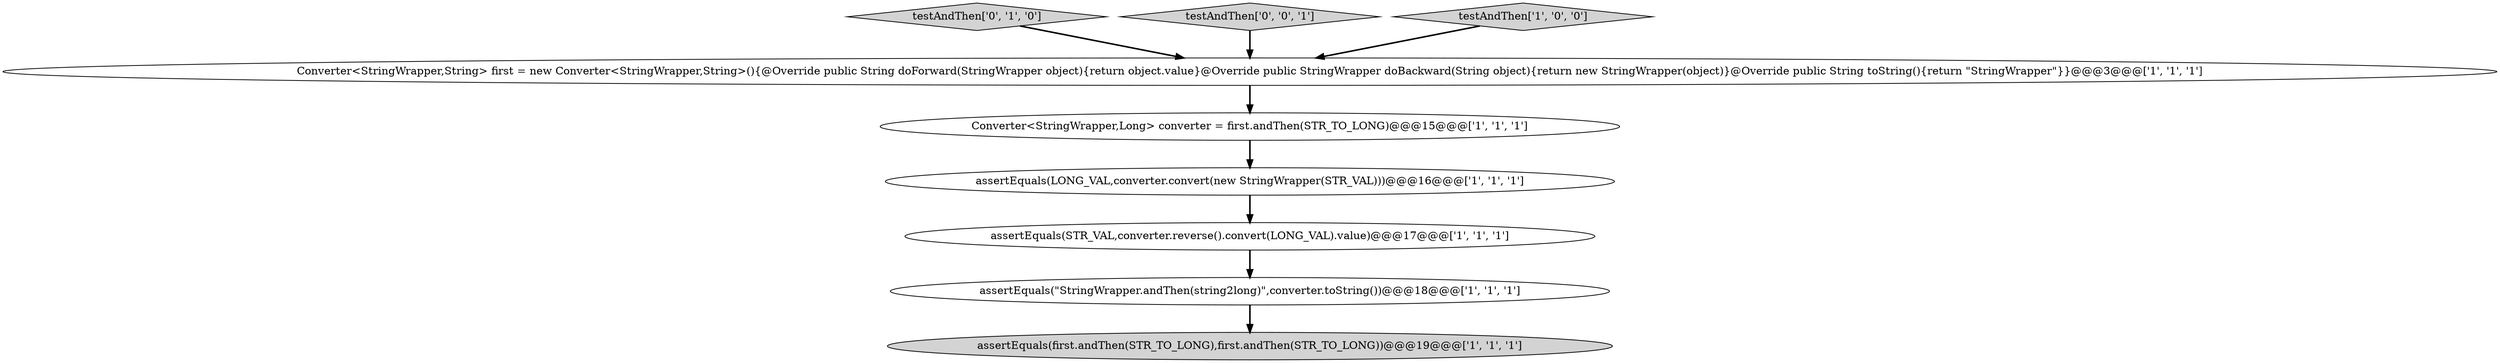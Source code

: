 digraph {
4 [style = filled, label = "assertEquals(LONG_VAL,converter.convert(new StringWrapper(STR_VAL)))@@@16@@@['1', '1', '1']", fillcolor = white, shape = ellipse image = "AAA0AAABBB1BBB"];
7 [style = filled, label = "testAndThen['0', '1', '0']", fillcolor = lightgray, shape = diamond image = "AAA0AAABBB2BBB"];
8 [style = filled, label = "testAndThen['0', '0', '1']", fillcolor = lightgray, shape = diamond image = "AAA0AAABBB3BBB"];
2 [style = filled, label = "Converter<StringWrapper,Long> converter = first.andThen(STR_TO_LONG)@@@15@@@['1', '1', '1']", fillcolor = white, shape = ellipse image = "AAA0AAABBB1BBB"];
6 [style = filled, label = "testAndThen['1', '0', '0']", fillcolor = lightgray, shape = diamond image = "AAA0AAABBB1BBB"];
5 [style = filled, label = "assertEquals(\"StringWrapper.andThen(string2long)\",converter.toString())@@@18@@@['1', '1', '1']", fillcolor = white, shape = ellipse image = "AAA0AAABBB1BBB"];
1 [style = filled, label = "assertEquals(first.andThen(STR_TO_LONG),first.andThen(STR_TO_LONG))@@@19@@@['1', '1', '1']", fillcolor = lightgray, shape = ellipse image = "AAA0AAABBB1BBB"];
0 [style = filled, label = "Converter<StringWrapper,String> first = new Converter<StringWrapper,String>(){@Override public String doForward(StringWrapper object){return object.value}@Override public StringWrapper doBackward(String object){return new StringWrapper(object)}@Override public String toString(){return \"StringWrapper\"}}@@@3@@@['1', '1', '1']", fillcolor = white, shape = ellipse image = "AAA0AAABBB1BBB"];
3 [style = filled, label = "assertEquals(STR_VAL,converter.reverse().convert(LONG_VAL).value)@@@17@@@['1', '1', '1']", fillcolor = white, shape = ellipse image = "AAA0AAABBB1BBB"];
8->0 [style = bold, label=""];
4->3 [style = bold, label=""];
5->1 [style = bold, label=""];
3->5 [style = bold, label=""];
7->0 [style = bold, label=""];
6->0 [style = bold, label=""];
2->4 [style = bold, label=""];
0->2 [style = bold, label=""];
}
